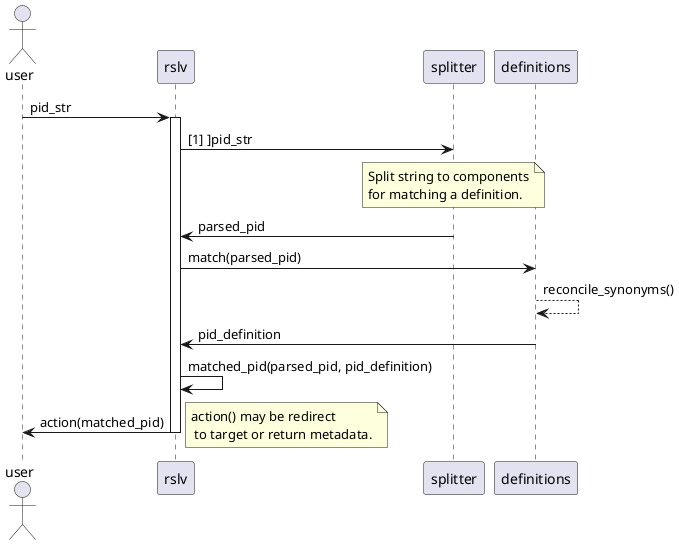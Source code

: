 @startuml
Actor user
user -> rslv: pid_str
activate rslv
rslv -> splitter: [1] ]pid_str
note over splitter: Split string to components\nfor matching a definition.
splitter -> rslv: parsed_pid
rslv -> definitions: match(parsed_pid)
definitions --> definitions: reconcile_synonyms()
definitions -> rslv: pid_definition
rslv -> rslv: matched_pid(parsed_pid, pid_definition)
rslv -> user: action(matched_pid)
note right: action() may be redirect\n to target or return metadata.
deactivate rslv
@enduml